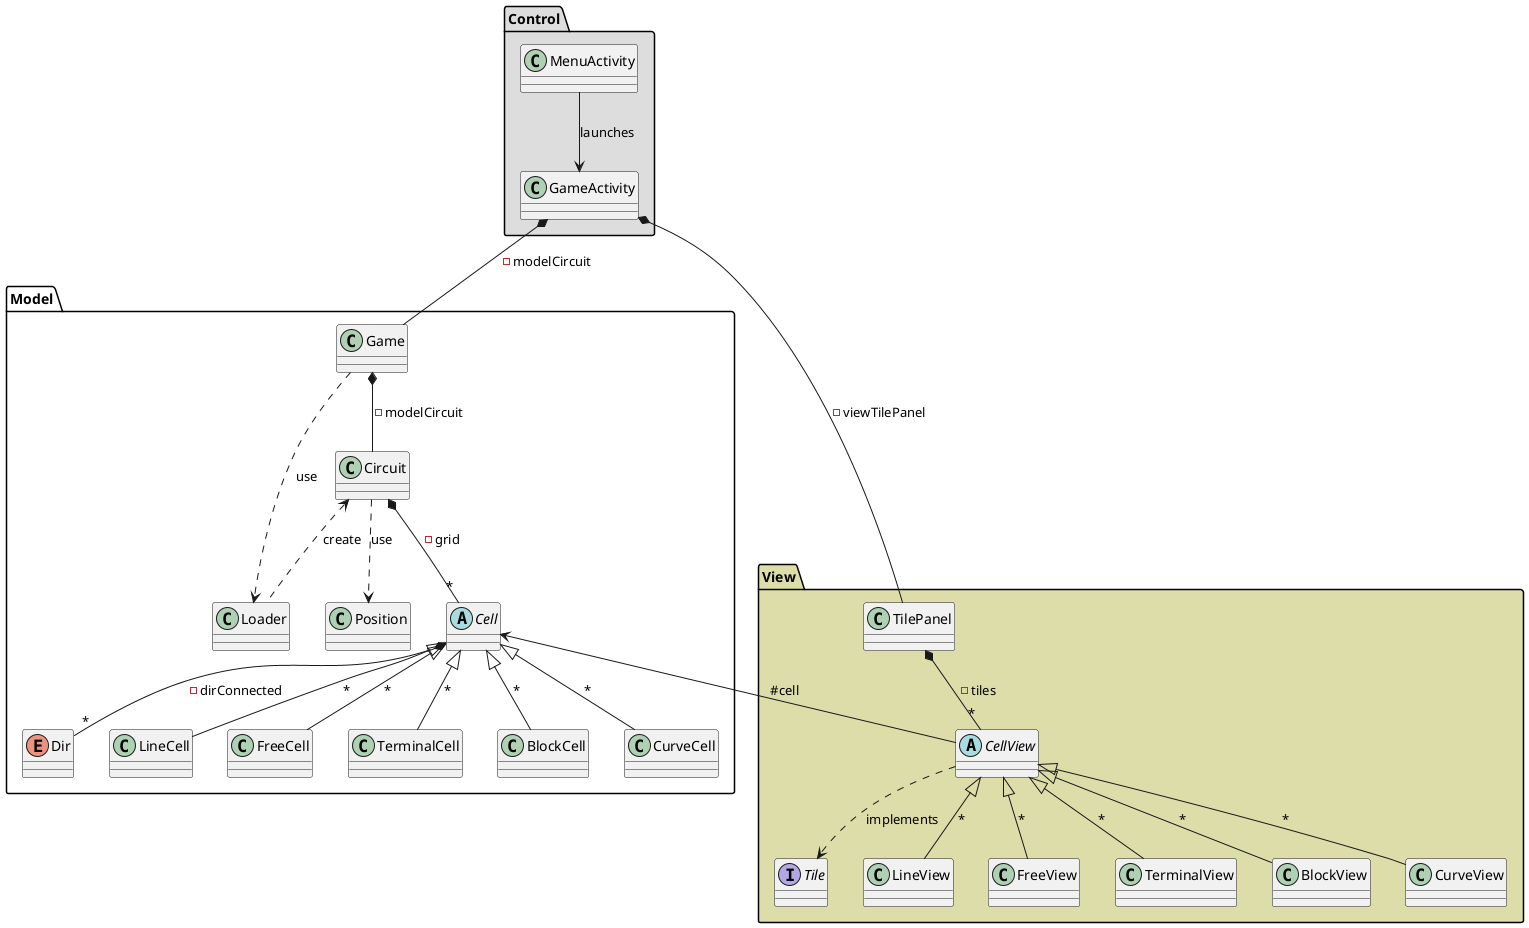 @startuml
package "Control" #DDDDDD {
 class MenuActivity
 MenuActivity --> GameActivity: «launches»
 class GameActivity

}

package "Model"  {
 GameActivity *-- Game : -modelCircuit
 enum Dir
 class Game
 Game *-- Circuit: -modelCircuit
 Circuit ..> Position: «use»
 Circuit <.. Loader : «create»
 Circuit *-- Cell : -grid "*"
 Game ..> Loader : «use»

 Abstract Cell
 Cell *--  Dir : -dirConnected "*"
 Cell <|-- LineCell : "*"
 Cell <|-- FreeCell : "*"
 Cell <|-- TerminalCell : "*"
 Cell <|-- BlockCell : "*"
 Cell <|-- CurveCell : "*"

}

package "View" #DDDDAA {
 interface Tile
 Abstract CellView
 CellView ..> Tile : implements
 GameActivity *-- TilePanel : -viewTilePanel
 TilePanel *-- CellView : -tiles "*"
 Abstract CellView
 Cell<-- CellView :  " #cell"
 CellView <|-- LineView :"*"
 CellView <|-- FreeView : "*"
 CellView <|-- TerminalView : "*"
 CellView <|-- BlockView : "*"
 CellView <|-- CurveView : "*"
}
@enduml